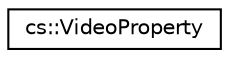 digraph "Graphical Class Hierarchy"
{
  edge [fontname="Helvetica",fontsize="10",labelfontname="Helvetica",labelfontsize="10"];
  node [fontname="Helvetica",fontsize="10",shape=record];
  rankdir="LR";
  Node1 [label="cs::VideoProperty",height=0.2,width=0.4,color="black", fillcolor="white", style="filled",URL="$classcs_1_1VideoProperty.html"];
}
